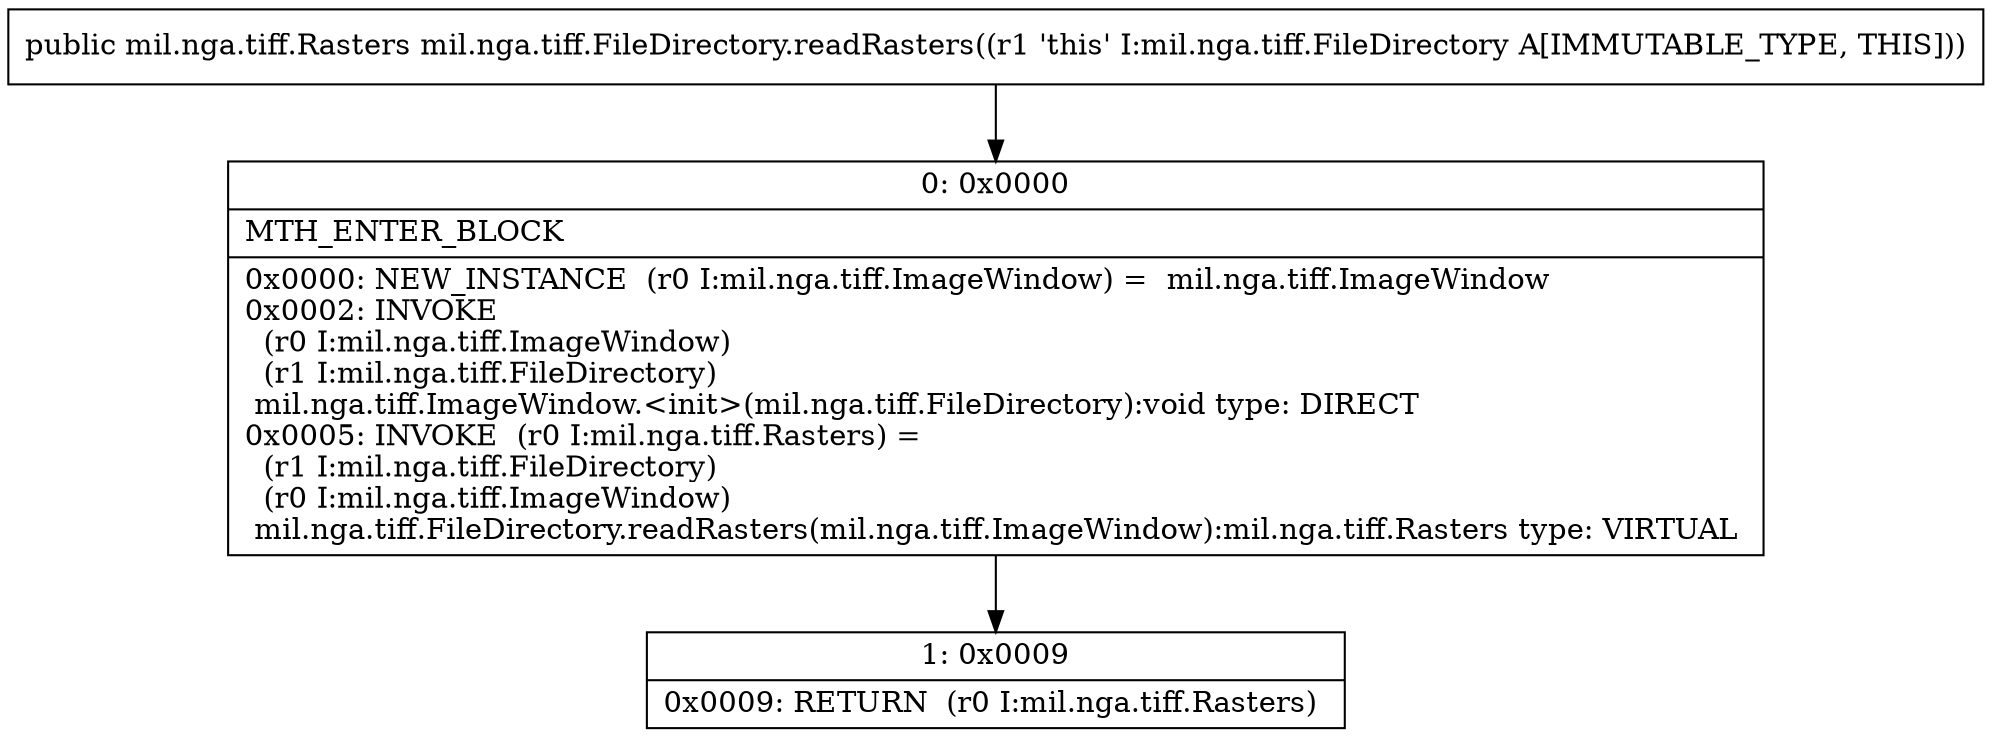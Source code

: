 digraph "CFG formil.nga.tiff.FileDirectory.readRasters()Lmil\/nga\/tiff\/Rasters;" {
Node_0 [shape=record,label="{0\:\ 0x0000|MTH_ENTER_BLOCK\l|0x0000: NEW_INSTANCE  (r0 I:mil.nga.tiff.ImageWindow) =  mil.nga.tiff.ImageWindow \l0x0002: INVOKE  \l  (r0 I:mil.nga.tiff.ImageWindow)\l  (r1 I:mil.nga.tiff.FileDirectory)\l mil.nga.tiff.ImageWindow.\<init\>(mil.nga.tiff.FileDirectory):void type: DIRECT \l0x0005: INVOKE  (r0 I:mil.nga.tiff.Rasters) = \l  (r1 I:mil.nga.tiff.FileDirectory)\l  (r0 I:mil.nga.tiff.ImageWindow)\l mil.nga.tiff.FileDirectory.readRasters(mil.nga.tiff.ImageWindow):mil.nga.tiff.Rasters type: VIRTUAL \l}"];
Node_1 [shape=record,label="{1\:\ 0x0009|0x0009: RETURN  (r0 I:mil.nga.tiff.Rasters) \l}"];
MethodNode[shape=record,label="{public mil.nga.tiff.Rasters mil.nga.tiff.FileDirectory.readRasters((r1 'this' I:mil.nga.tiff.FileDirectory A[IMMUTABLE_TYPE, THIS])) }"];
MethodNode -> Node_0;
Node_0 -> Node_1;
}

